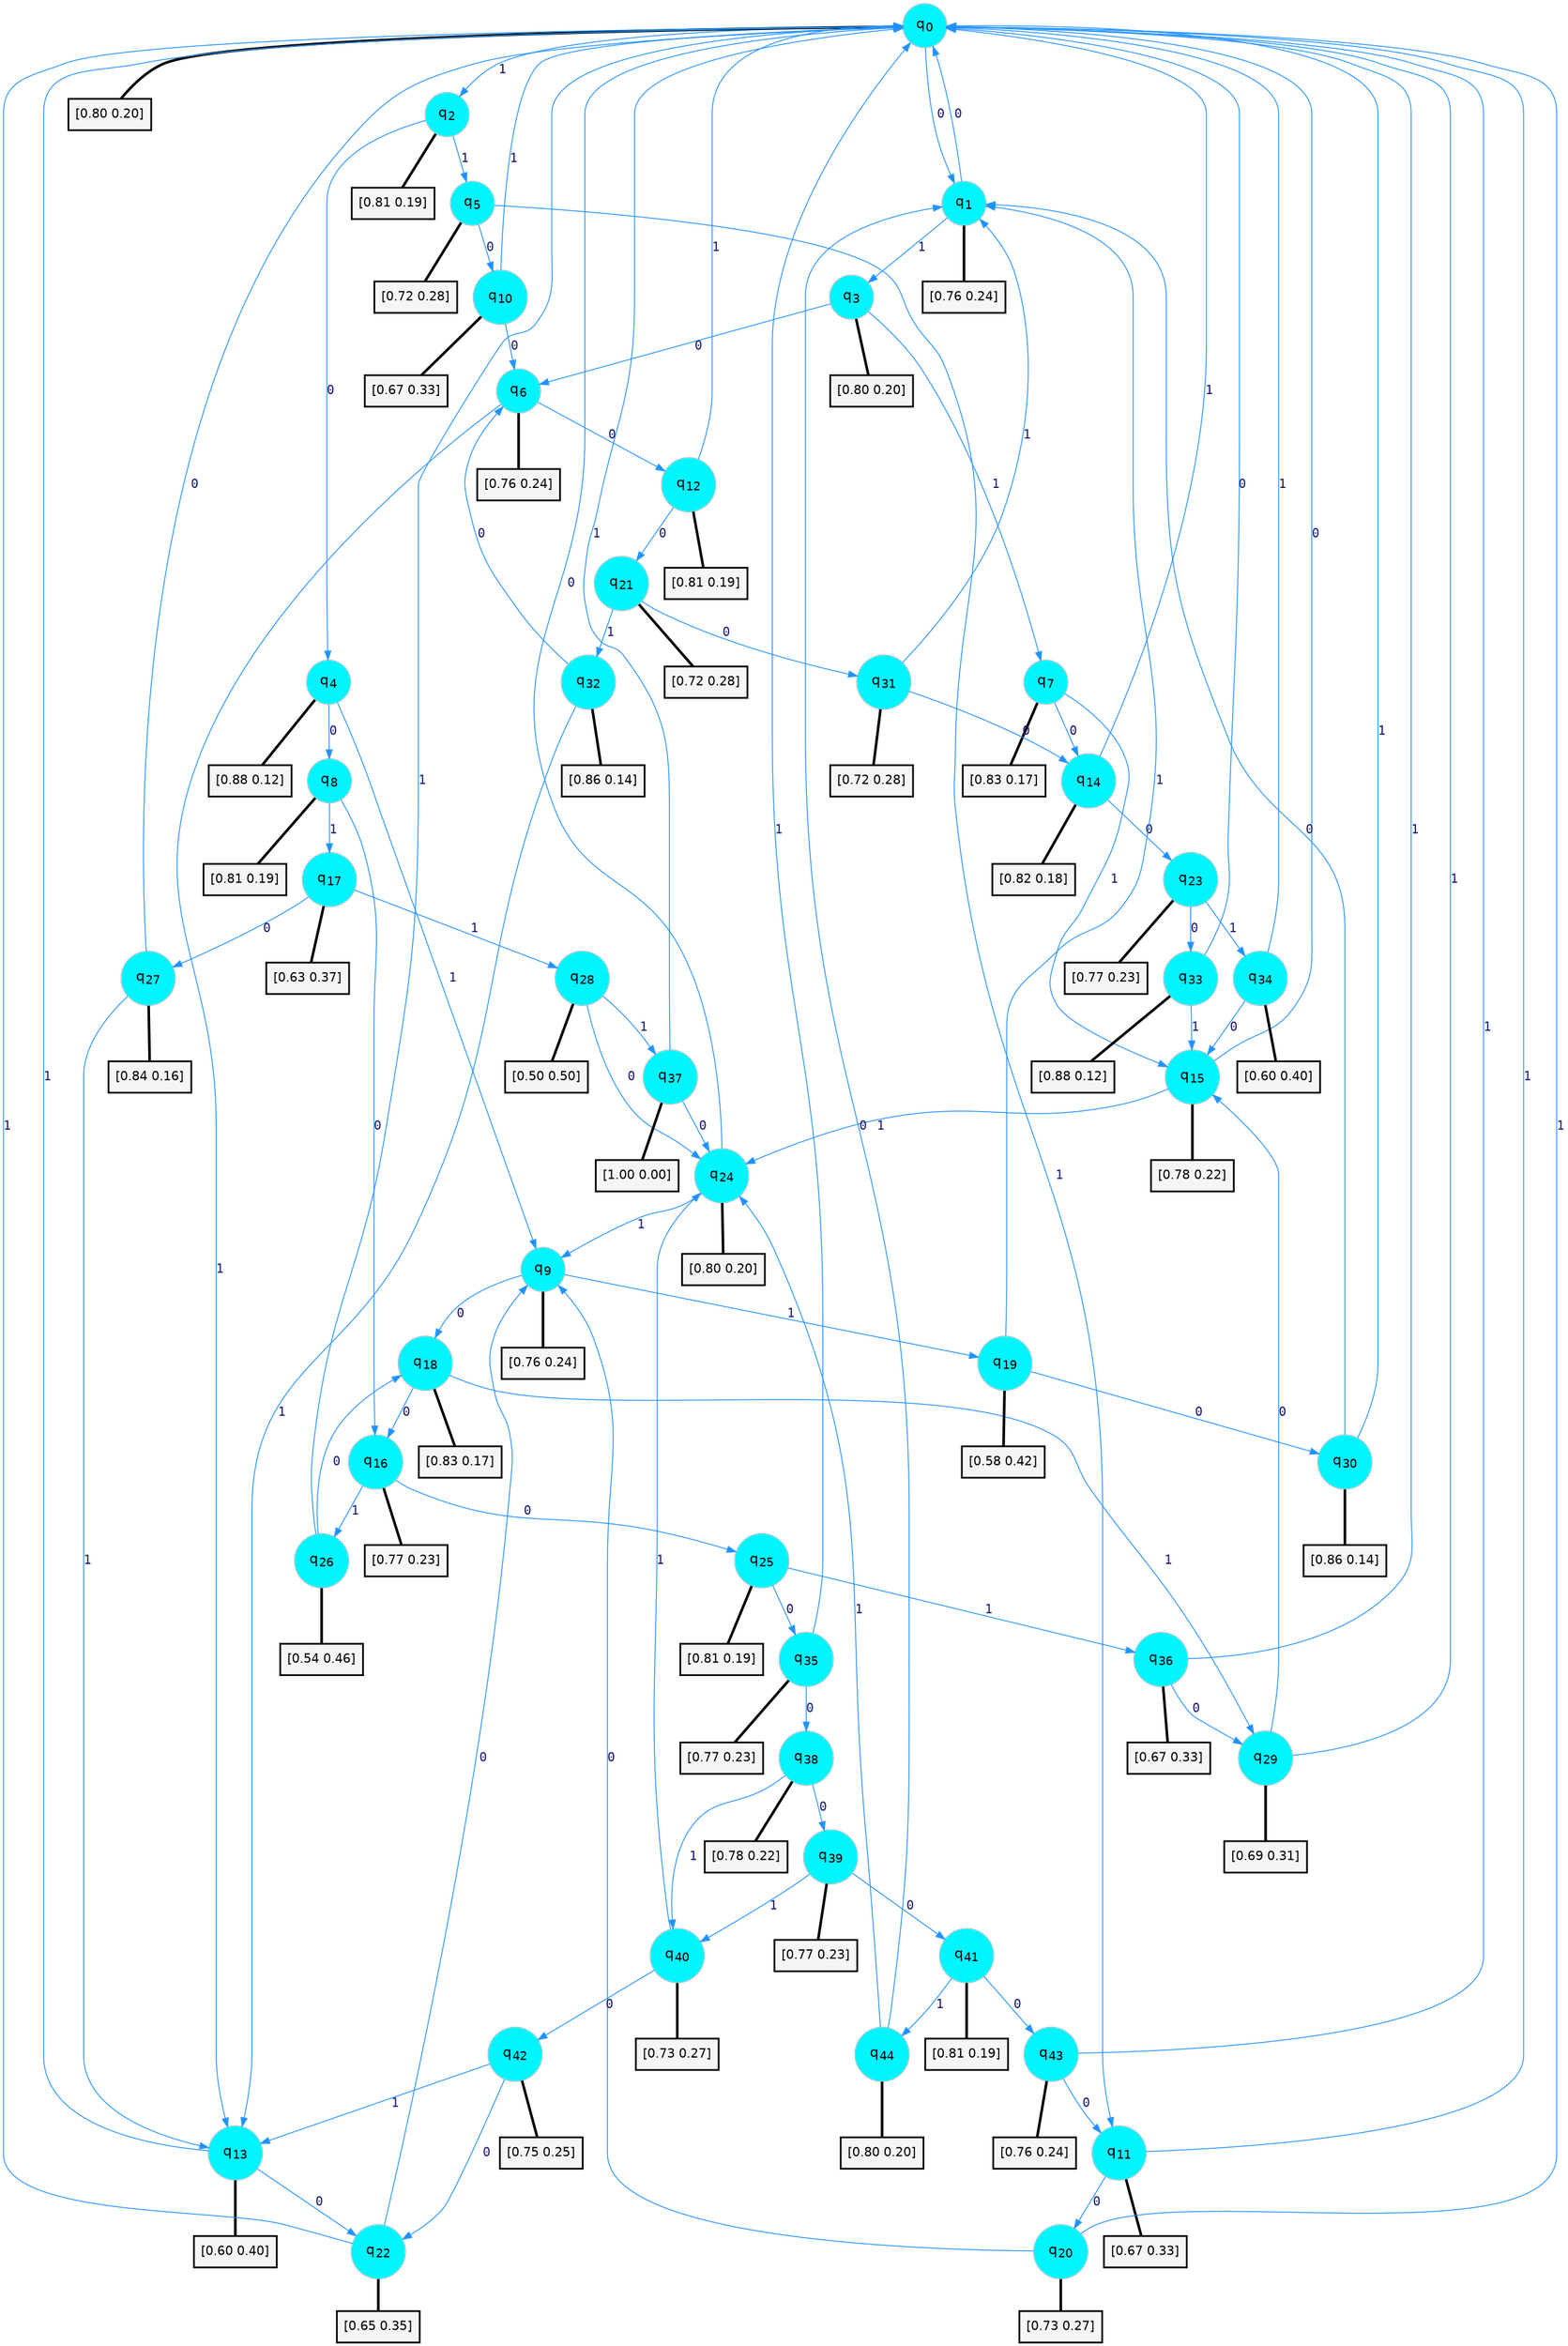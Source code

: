 digraph G {
graph [
bgcolor=transparent, dpi=300, rankdir=TD, size="40,25"];
node [
color=gray, fillcolor=turquoise1, fontcolor=black, fontname=Helvetica, fontsize=16, fontweight=bold, shape=circle, style=filled];
edge [
arrowsize=1, color=dodgerblue1, fontcolor=midnightblue, fontname=courier, fontweight=bold, penwidth=1, style=solid, weight=20];
0[label=<q<SUB>0</SUB>>];
1[label=<q<SUB>1</SUB>>];
2[label=<q<SUB>2</SUB>>];
3[label=<q<SUB>3</SUB>>];
4[label=<q<SUB>4</SUB>>];
5[label=<q<SUB>5</SUB>>];
6[label=<q<SUB>6</SUB>>];
7[label=<q<SUB>7</SUB>>];
8[label=<q<SUB>8</SUB>>];
9[label=<q<SUB>9</SUB>>];
10[label=<q<SUB>10</SUB>>];
11[label=<q<SUB>11</SUB>>];
12[label=<q<SUB>12</SUB>>];
13[label=<q<SUB>13</SUB>>];
14[label=<q<SUB>14</SUB>>];
15[label=<q<SUB>15</SUB>>];
16[label=<q<SUB>16</SUB>>];
17[label=<q<SUB>17</SUB>>];
18[label=<q<SUB>18</SUB>>];
19[label=<q<SUB>19</SUB>>];
20[label=<q<SUB>20</SUB>>];
21[label=<q<SUB>21</SUB>>];
22[label=<q<SUB>22</SUB>>];
23[label=<q<SUB>23</SUB>>];
24[label=<q<SUB>24</SUB>>];
25[label=<q<SUB>25</SUB>>];
26[label=<q<SUB>26</SUB>>];
27[label=<q<SUB>27</SUB>>];
28[label=<q<SUB>28</SUB>>];
29[label=<q<SUB>29</SUB>>];
30[label=<q<SUB>30</SUB>>];
31[label=<q<SUB>31</SUB>>];
32[label=<q<SUB>32</SUB>>];
33[label=<q<SUB>33</SUB>>];
34[label=<q<SUB>34</SUB>>];
35[label=<q<SUB>35</SUB>>];
36[label=<q<SUB>36</SUB>>];
37[label=<q<SUB>37</SUB>>];
38[label=<q<SUB>38</SUB>>];
39[label=<q<SUB>39</SUB>>];
40[label=<q<SUB>40</SUB>>];
41[label=<q<SUB>41</SUB>>];
42[label=<q<SUB>42</SUB>>];
43[label=<q<SUB>43</SUB>>];
44[label=<q<SUB>44</SUB>>];
45[label="[0.80 0.20]", shape=box,fontcolor=black, fontname=Helvetica, fontsize=14, penwidth=2, fillcolor=whitesmoke,color=black];
46[label="[0.76 0.24]", shape=box,fontcolor=black, fontname=Helvetica, fontsize=14, penwidth=2, fillcolor=whitesmoke,color=black];
47[label="[0.81 0.19]", shape=box,fontcolor=black, fontname=Helvetica, fontsize=14, penwidth=2, fillcolor=whitesmoke,color=black];
48[label="[0.80 0.20]", shape=box,fontcolor=black, fontname=Helvetica, fontsize=14, penwidth=2, fillcolor=whitesmoke,color=black];
49[label="[0.88 0.12]", shape=box,fontcolor=black, fontname=Helvetica, fontsize=14, penwidth=2, fillcolor=whitesmoke,color=black];
50[label="[0.72 0.28]", shape=box,fontcolor=black, fontname=Helvetica, fontsize=14, penwidth=2, fillcolor=whitesmoke,color=black];
51[label="[0.76 0.24]", shape=box,fontcolor=black, fontname=Helvetica, fontsize=14, penwidth=2, fillcolor=whitesmoke,color=black];
52[label="[0.83 0.17]", shape=box,fontcolor=black, fontname=Helvetica, fontsize=14, penwidth=2, fillcolor=whitesmoke,color=black];
53[label="[0.81 0.19]", shape=box,fontcolor=black, fontname=Helvetica, fontsize=14, penwidth=2, fillcolor=whitesmoke,color=black];
54[label="[0.76 0.24]", shape=box,fontcolor=black, fontname=Helvetica, fontsize=14, penwidth=2, fillcolor=whitesmoke,color=black];
55[label="[0.67 0.33]", shape=box,fontcolor=black, fontname=Helvetica, fontsize=14, penwidth=2, fillcolor=whitesmoke,color=black];
56[label="[0.67 0.33]", shape=box,fontcolor=black, fontname=Helvetica, fontsize=14, penwidth=2, fillcolor=whitesmoke,color=black];
57[label="[0.81 0.19]", shape=box,fontcolor=black, fontname=Helvetica, fontsize=14, penwidth=2, fillcolor=whitesmoke,color=black];
58[label="[0.60 0.40]", shape=box,fontcolor=black, fontname=Helvetica, fontsize=14, penwidth=2, fillcolor=whitesmoke,color=black];
59[label="[0.82 0.18]", shape=box,fontcolor=black, fontname=Helvetica, fontsize=14, penwidth=2, fillcolor=whitesmoke,color=black];
60[label="[0.78 0.22]", shape=box,fontcolor=black, fontname=Helvetica, fontsize=14, penwidth=2, fillcolor=whitesmoke,color=black];
61[label="[0.77 0.23]", shape=box,fontcolor=black, fontname=Helvetica, fontsize=14, penwidth=2, fillcolor=whitesmoke,color=black];
62[label="[0.63 0.37]", shape=box,fontcolor=black, fontname=Helvetica, fontsize=14, penwidth=2, fillcolor=whitesmoke,color=black];
63[label="[0.83 0.17]", shape=box,fontcolor=black, fontname=Helvetica, fontsize=14, penwidth=2, fillcolor=whitesmoke,color=black];
64[label="[0.58 0.42]", shape=box,fontcolor=black, fontname=Helvetica, fontsize=14, penwidth=2, fillcolor=whitesmoke,color=black];
65[label="[0.73 0.27]", shape=box,fontcolor=black, fontname=Helvetica, fontsize=14, penwidth=2, fillcolor=whitesmoke,color=black];
66[label="[0.72 0.28]", shape=box,fontcolor=black, fontname=Helvetica, fontsize=14, penwidth=2, fillcolor=whitesmoke,color=black];
67[label="[0.65 0.35]", shape=box,fontcolor=black, fontname=Helvetica, fontsize=14, penwidth=2, fillcolor=whitesmoke,color=black];
68[label="[0.77 0.23]", shape=box,fontcolor=black, fontname=Helvetica, fontsize=14, penwidth=2, fillcolor=whitesmoke,color=black];
69[label="[0.80 0.20]", shape=box,fontcolor=black, fontname=Helvetica, fontsize=14, penwidth=2, fillcolor=whitesmoke,color=black];
70[label="[0.81 0.19]", shape=box,fontcolor=black, fontname=Helvetica, fontsize=14, penwidth=2, fillcolor=whitesmoke,color=black];
71[label="[0.54 0.46]", shape=box,fontcolor=black, fontname=Helvetica, fontsize=14, penwidth=2, fillcolor=whitesmoke,color=black];
72[label="[0.84 0.16]", shape=box,fontcolor=black, fontname=Helvetica, fontsize=14, penwidth=2, fillcolor=whitesmoke,color=black];
73[label="[0.50 0.50]", shape=box,fontcolor=black, fontname=Helvetica, fontsize=14, penwidth=2, fillcolor=whitesmoke,color=black];
74[label="[0.69 0.31]", shape=box,fontcolor=black, fontname=Helvetica, fontsize=14, penwidth=2, fillcolor=whitesmoke,color=black];
75[label="[0.86 0.14]", shape=box,fontcolor=black, fontname=Helvetica, fontsize=14, penwidth=2, fillcolor=whitesmoke,color=black];
76[label="[0.72 0.28]", shape=box,fontcolor=black, fontname=Helvetica, fontsize=14, penwidth=2, fillcolor=whitesmoke,color=black];
77[label="[0.86 0.14]", shape=box,fontcolor=black, fontname=Helvetica, fontsize=14, penwidth=2, fillcolor=whitesmoke,color=black];
78[label="[0.88 0.12]", shape=box,fontcolor=black, fontname=Helvetica, fontsize=14, penwidth=2, fillcolor=whitesmoke,color=black];
79[label="[0.60 0.40]", shape=box,fontcolor=black, fontname=Helvetica, fontsize=14, penwidth=2, fillcolor=whitesmoke,color=black];
80[label="[0.77 0.23]", shape=box,fontcolor=black, fontname=Helvetica, fontsize=14, penwidth=2, fillcolor=whitesmoke,color=black];
81[label="[0.67 0.33]", shape=box,fontcolor=black, fontname=Helvetica, fontsize=14, penwidth=2, fillcolor=whitesmoke,color=black];
82[label="[1.00 0.00]", shape=box,fontcolor=black, fontname=Helvetica, fontsize=14, penwidth=2, fillcolor=whitesmoke,color=black];
83[label="[0.78 0.22]", shape=box,fontcolor=black, fontname=Helvetica, fontsize=14, penwidth=2, fillcolor=whitesmoke,color=black];
84[label="[0.77 0.23]", shape=box,fontcolor=black, fontname=Helvetica, fontsize=14, penwidth=2, fillcolor=whitesmoke,color=black];
85[label="[0.73 0.27]", shape=box,fontcolor=black, fontname=Helvetica, fontsize=14, penwidth=2, fillcolor=whitesmoke,color=black];
86[label="[0.81 0.19]", shape=box,fontcolor=black, fontname=Helvetica, fontsize=14, penwidth=2, fillcolor=whitesmoke,color=black];
87[label="[0.75 0.25]", shape=box,fontcolor=black, fontname=Helvetica, fontsize=14, penwidth=2, fillcolor=whitesmoke,color=black];
88[label="[0.76 0.24]", shape=box,fontcolor=black, fontname=Helvetica, fontsize=14, penwidth=2, fillcolor=whitesmoke,color=black];
89[label="[0.80 0.20]", shape=box,fontcolor=black, fontname=Helvetica, fontsize=14, penwidth=2, fillcolor=whitesmoke,color=black];
0->1 [label=0];
0->2 [label=1];
0->45 [arrowhead=none, penwidth=3,color=black];
1->0 [label=0];
1->3 [label=1];
1->46 [arrowhead=none, penwidth=3,color=black];
2->4 [label=0];
2->5 [label=1];
2->47 [arrowhead=none, penwidth=3,color=black];
3->6 [label=0];
3->7 [label=1];
3->48 [arrowhead=none, penwidth=3,color=black];
4->8 [label=0];
4->9 [label=1];
4->49 [arrowhead=none, penwidth=3,color=black];
5->10 [label=0];
5->11 [label=1];
5->50 [arrowhead=none, penwidth=3,color=black];
6->12 [label=0];
6->13 [label=1];
6->51 [arrowhead=none, penwidth=3,color=black];
7->14 [label=0];
7->15 [label=1];
7->52 [arrowhead=none, penwidth=3,color=black];
8->16 [label=0];
8->17 [label=1];
8->53 [arrowhead=none, penwidth=3,color=black];
9->18 [label=0];
9->19 [label=1];
9->54 [arrowhead=none, penwidth=3,color=black];
10->6 [label=0];
10->0 [label=1];
10->55 [arrowhead=none, penwidth=3,color=black];
11->20 [label=0];
11->0 [label=1];
11->56 [arrowhead=none, penwidth=3,color=black];
12->21 [label=0];
12->0 [label=1];
12->57 [arrowhead=none, penwidth=3,color=black];
13->22 [label=0];
13->0 [label=1];
13->58 [arrowhead=none, penwidth=3,color=black];
14->23 [label=0];
14->0 [label=1];
14->59 [arrowhead=none, penwidth=3,color=black];
15->0 [label=0];
15->24 [label=1];
15->60 [arrowhead=none, penwidth=3,color=black];
16->25 [label=0];
16->26 [label=1];
16->61 [arrowhead=none, penwidth=3,color=black];
17->27 [label=0];
17->28 [label=1];
17->62 [arrowhead=none, penwidth=3,color=black];
18->16 [label=0];
18->29 [label=1];
18->63 [arrowhead=none, penwidth=3,color=black];
19->30 [label=0];
19->1 [label=1];
19->64 [arrowhead=none, penwidth=3,color=black];
20->9 [label=0];
20->0 [label=1];
20->65 [arrowhead=none, penwidth=3,color=black];
21->31 [label=0];
21->32 [label=1];
21->66 [arrowhead=none, penwidth=3,color=black];
22->9 [label=0];
22->0 [label=1];
22->67 [arrowhead=none, penwidth=3,color=black];
23->33 [label=0];
23->34 [label=1];
23->68 [arrowhead=none, penwidth=3,color=black];
24->0 [label=0];
24->9 [label=1];
24->69 [arrowhead=none, penwidth=3,color=black];
25->35 [label=0];
25->36 [label=1];
25->70 [arrowhead=none, penwidth=3,color=black];
26->18 [label=0];
26->0 [label=1];
26->71 [arrowhead=none, penwidth=3,color=black];
27->0 [label=0];
27->13 [label=1];
27->72 [arrowhead=none, penwidth=3,color=black];
28->24 [label=0];
28->37 [label=1];
28->73 [arrowhead=none, penwidth=3,color=black];
29->15 [label=0];
29->0 [label=1];
29->74 [arrowhead=none, penwidth=3,color=black];
30->1 [label=0];
30->0 [label=1];
30->75 [arrowhead=none, penwidth=3,color=black];
31->14 [label=0];
31->1 [label=1];
31->76 [arrowhead=none, penwidth=3,color=black];
32->6 [label=0];
32->13 [label=1];
32->77 [arrowhead=none, penwidth=3,color=black];
33->0 [label=0];
33->15 [label=1];
33->78 [arrowhead=none, penwidth=3,color=black];
34->15 [label=0];
34->0 [label=1];
34->79 [arrowhead=none, penwidth=3,color=black];
35->38 [label=0];
35->0 [label=1];
35->80 [arrowhead=none, penwidth=3,color=black];
36->29 [label=0];
36->0 [label=1];
36->81 [arrowhead=none, penwidth=3,color=black];
37->24 [label=0];
37->0 [label=1];
37->82 [arrowhead=none, penwidth=3,color=black];
38->39 [label=0];
38->40 [label=1];
38->83 [arrowhead=none, penwidth=3,color=black];
39->41 [label=0];
39->40 [label=1];
39->84 [arrowhead=none, penwidth=3,color=black];
40->42 [label=0];
40->24 [label=1];
40->85 [arrowhead=none, penwidth=3,color=black];
41->43 [label=0];
41->44 [label=1];
41->86 [arrowhead=none, penwidth=3,color=black];
42->22 [label=0];
42->13 [label=1];
42->87 [arrowhead=none, penwidth=3,color=black];
43->11 [label=0];
43->0 [label=1];
43->88 [arrowhead=none, penwidth=3,color=black];
44->1 [label=0];
44->24 [label=1];
44->89 [arrowhead=none, penwidth=3,color=black];
}
